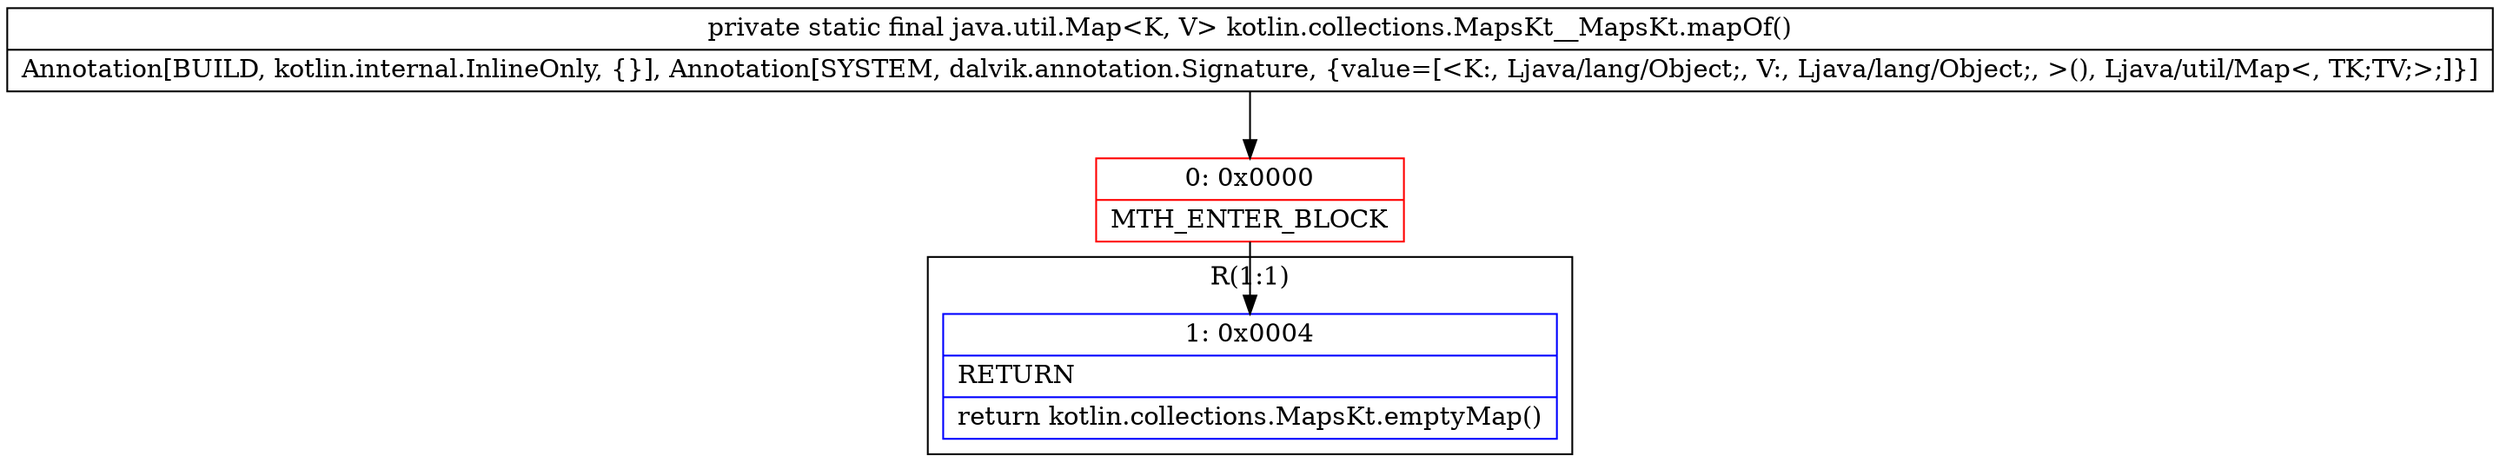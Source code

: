 digraph "CFG forkotlin.collections.MapsKt__MapsKt.mapOf()Ljava\/util\/Map;" {
subgraph cluster_Region_1339092888 {
label = "R(1:1)";
node [shape=record,color=blue];
Node_1 [shape=record,label="{1\:\ 0x0004|RETURN\l|return kotlin.collections.MapsKt.emptyMap()\l}"];
}
Node_0 [shape=record,color=red,label="{0\:\ 0x0000|MTH_ENTER_BLOCK\l}"];
MethodNode[shape=record,label="{private static final java.util.Map\<K, V\> kotlin.collections.MapsKt__MapsKt.mapOf()  | Annotation[BUILD, kotlin.internal.InlineOnly, \{\}], Annotation[SYSTEM, dalvik.annotation.Signature, \{value=[\<K:, Ljava\/lang\/Object;, V:, Ljava\/lang\/Object;, \>(), Ljava\/util\/Map\<, TK;TV;\>;]\}]\l}"];
MethodNode -> Node_0;
Node_0 -> Node_1;
}

